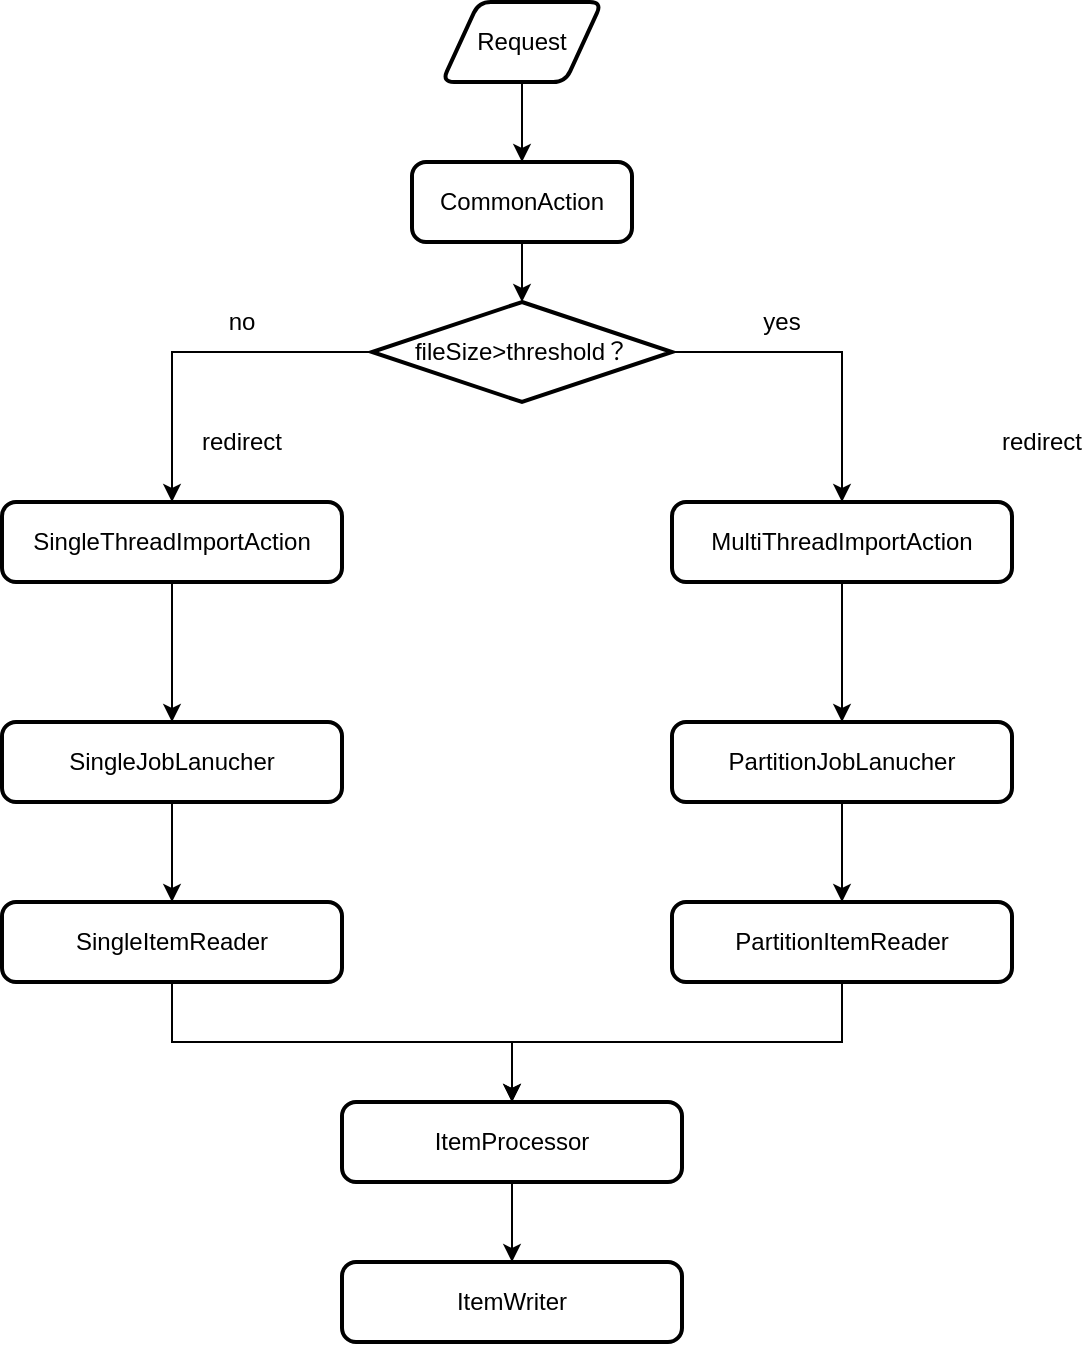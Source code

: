 <mxfile version="12.5.5" type="github">
  <diagram id="cAFr6N95PUNnEoPca_gN" name="第 1 页">
    <mxGraphModel dx="1244" dy="568" grid="1" gridSize="10" guides="1" tooltips="1" connect="1" arrows="1" fold="1" page="1" pageScale="1" pageWidth="827" pageHeight="1169" math="0" shadow="0">
      <root>
        <mxCell id="0"/>
        <mxCell id="1" parent="0"/>
        <mxCell id="3ejiPTtICGJsVeUH_O7t-10" style="edgeStyle=orthogonalEdgeStyle;rounded=0;orthogonalLoop=1;jettySize=auto;html=1;exitX=0.5;exitY=1;exitDx=0;exitDy=0;entryX=0.5;entryY=0;entryDx=0;entryDy=0;" parent="1" source="3ejiPTtICGJsVeUH_O7t-1" target="3ejiPTtICGJsVeUH_O7t-2" edge="1">
          <mxGeometry relative="1" as="geometry"/>
        </mxCell>
        <mxCell id="3ejiPTtICGJsVeUH_O7t-1" value="Request" style="shape=parallelogram;html=1;strokeWidth=2;perimeter=parallelogramPerimeter;whiteSpace=wrap;rounded=1;arcSize=12;size=0.23;" parent="1" vertex="1">
          <mxGeometry x="300" y="30" width="80" height="40" as="geometry"/>
        </mxCell>
        <mxCell id="3ejiPTtICGJsVeUH_O7t-11" style="edgeStyle=orthogonalEdgeStyle;rounded=0;orthogonalLoop=1;jettySize=auto;html=1;exitX=0.5;exitY=1;exitDx=0;exitDy=0;entryX=0.5;entryY=0;entryDx=0;entryDy=0;entryPerimeter=0;" parent="1" source="3ejiPTtICGJsVeUH_O7t-2" target="3ejiPTtICGJsVeUH_O7t-3" edge="1">
          <mxGeometry relative="1" as="geometry"/>
        </mxCell>
        <mxCell id="3ejiPTtICGJsVeUH_O7t-2" value="CommonAction" style="rounded=1;whiteSpace=wrap;html=1;absoluteArcSize=1;arcSize=14;strokeWidth=2;" parent="1" vertex="1">
          <mxGeometry x="285" y="110" width="110" height="40" as="geometry"/>
        </mxCell>
        <mxCell id="3ejiPTtICGJsVeUH_O7t-6" style="edgeStyle=orthogonalEdgeStyle;rounded=0;orthogonalLoop=1;jettySize=auto;html=1;exitX=0;exitY=0.5;exitDx=0;exitDy=0;exitPerimeter=0;entryX=0.5;entryY=0;entryDx=0;entryDy=0;" parent="1" source="3ejiPTtICGJsVeUH_O7t-3" target="3ejiPTtICGJsVeUH_O7t-4" edge="1">
          <mxGeometry relative="1" as="geometry"/>
        </mxCell>
        <mxCell id="3ejiPTtICGJsVeUH_O7t-7" style="edgeStyle=orthogonalEdgeStyle;rounded=0;orthogonalLoop=1;jettySize=auto;html=1;exitX=1;exitY=0.5;exitDx=0;exitDy=0;exitPerimeter=0;entryX=0.5;entryY=0;entryDx=0;entryDy=0;" parent="1" source="3ejiPTtICGJsVeUH_O7t-3" target="3ejiPTtICGJsVeUH_O7t-5" edge="1">
          <mxGeometry relative="1" as="geometry"/>
        </mxCell>
        <mxCell id="3ejiPTtICGJsVeUH_O7t-3" value="fileSize&amp;gt;threshold？" style="strokeWidth=2;html=1;shape=mxgraph.flowchart.decision;whiteSpace=wrap;" parent="1" vertex="1">
          <mxGeometry x="265" y="180" width="150" height="50" as="geometry"/>
        </mxCell>
        <mxCell id="NXjKKMXUYwiKTXubAeDR-5" style="edgeStyle=orthogonalEdgeStyle;rounded=0;orthogonalLoop=1;jettySize=auto;html=1;exitX=0.5;exitY=1;exitDx=0;exitDy=0;entryX=0.5;entryY=0;entryDx=0;entryDy=0;" edge="1" parent="1" source="3ejiPTtICGJsVeUH_O7t-4" target="3ejiPTtICGJsVeUH_O7t-15">
          <mxGeometry relative="1" as="geometry"/>
        </mxCell>
        <mxCell id="3ejiPTtICGJsVeUH_O7t-4" value="SingleThreadImportAction" style="rounded=1;whiteSpace=wrap;html=1;absoluteArcSize=1;arcSize=14;strokeWidth=2;" parent="1" vertex="1">
          <mxGeometry x="80" y="280" width="170" height="40" as="geometry"/>
        </mxCell>
        <mxCell id="NXjKKMXUYwiKTXubAeDR-7" style="edgeStyle=orthogonalEdgeStyle;rounded=0;orthogonalLoop=1;jettySize=auto;html=1;exitX=0.5;exitY=1;exitDx=0;exitDy=0;entryX=0.5;entryY=0;entryDx=0;entryDy=0;" edge="1" parent="1" source="3ejiPTtICGJsVeUH_O7t-5" target="3ejiPTtICGJsVeUH_O7t-16">
          <mxGeometry relative="1" as="geometry"/>
        </mxCell>
        <mxCell id="3ejiPTtICGJsVeUH_O7t-5" value="MultiThreadImportAction" style="rounded=1;whiteSpace=wrap;html=1;absoluteArcSize=1;arcSize=14;strokeWidth=2;" parent="1" vertex="1">
          <mxGeometry x="415" y="280" width="170" height="40" as="geometry"/>
        </mxCell>
        <mxCell id="3ejiPTtICGJsVeUH_O7t-8" value="no" style="text;html=1;strokeColor=none;fillColor=none;align=center;verticalAlign=middle;whiteSpace=wrap;rounded=0;" parent="1" vertex="1">
          <mxGeometry x="180" y="180" width="40" height="20" as="geometry"/>
        </mxCell>
        <mxCell id="3ejiPTtICGJsVeUH_O7t-9" value="yes" style="text;html=1;strokeColor=none;fillColor=none;align=center;verticalAlign=middle;whiteSpace=wrap;rounded=0;" parent="1" vertex="1">
          <mxGeometry x="450" y="180" width="40" height="20" as="geometry"/>
        </mxCell>
        <mxCell id="3ejiPTtICGJsVeUH_O7t-12" value="redirect" style="text;html=1;strokeColor=none;fillColor=none;align=center;verticalAlign=middle;whiteSpace=wrap;rounded=0;" parent="1" vertex="1">
          <mxGeometry x="180" y="240" width="40" height="20" as="geometry"/>
        </mxCell>
        <mxCell id="3ejiPTtICGJsVeUH_O7t-13" value="redirect" style="text;html=1;strokeColor=none;fillColor=none;align=center;verticalAlign=middle;whiteSpace=wrap;rounded=0;" parent="1" vertex="1">
          <mxGeometry x="580" y="240" width="40" height="20" as="geometry"/>
        </mxCell>
        <mxCell id="NXjKKMXUYwiKTXubAeDR-6" style="edgeStyle=orthogonalEdgeStyle;rounded=0;orthogonalLoop=1;jettySize=auto;html=1;exitX=0.5;exitY=1;exitDx=0;exitDy=0;entryX=0.5;entryY=0;entryDx=0;entryDy=0;" edge="1" parent="1" source="3ejiPTtICGJsVeUH_O7t-15" target="NXjKKMXUYwiKTXubAeDR-1">
          <mxGeometry relative="1" as="geometry"/>
        </mxCell>
        <mxCell id="3ejiPTtICGJsVeUH_O7t-15" value="SingleJobLanucher" style="rounded=1;whiteSpace=wrap;html=1;absoluteArcSize=1;arcSize=14;strokeWidth=2;" parent="1" vertex="1">
          <mxGeometry x="80" y="390" width="170" height="40" as="geometry"/>
        </mxCell>
        <mxCell id="NXjKKMXUYwiKTXubAeDR-8" style="edgeStyle=orthogonalEdgeStyle;rounded=0;orthogonalLoop=1;jettySize=auto;html=1;exitX=0.5;exitY=1;exitDx=0;exitDy=0;entryX=0.5;entryY=0;entryDx=0;entryDy=0;" edge="1" parent="1" source="3ejiPTtICGJsVeUH_O7t-16" target="NXjKKMXUYwiKTXubAeDR-2">
          <mxGeometry relative="1" as="geometry"/>
        </mxCell>
        <mxCell id="3ejiPTtICGJsVeUH_O7t-16" value="PartitionJobLanucher" style="rounded=1;whiteSpace=wrap;html=1;absoluteArcSize=1;arcSize=14;strokeWidth=2;" parent="1" vertex="1">
          <mxGeometry x="415" y="390" width="170" height="40" as="geometry"/>
        </mxCell>
        <mxCell id="NXjKKMXUYwiKTXubAeDR-9" style="edgeStyle=orthogonalEdgeStyle;rounded=0;orthogonalLoop=1;jettySize=auto;html=1;exitX=0.5;exitY=1;exitDx=0;exitDy=0;entryX=0.5;entryY=0;entryDx=0;entryDy=0;" edge="1" parent="1" source="NXjKKMXUYwiKTXubAeDR-1" target="NXjKKMXUYwiKTXubAeDR-3">
          <mxGeometry relative="1" as="geometry"/>
        </mxCell>
        <mxCell id="NXjKKMXUYwiKTXubAeDR-1" value="SingleItemReader" style="rounded=1;whiteSpace=wrap;html=1;absoluteArcSize=1;arcSize=14;strokeWidth=2;" vertex="1" parent="1">
          <mxGeometry x="80" y="480" width="170" height="40" as="geometry"/>
        </mxCell>
        <mxCell id="NXjKKMXUYwiKTXubAeDR-11" style="edgeStyle=orthogonalEdgeStyle;rounded=0;orthogonalLoop=1;jettySize=auto;html=1;exitX=0.5;exitY=1;exitDx=0;exitDy=0;entryX=0.5;entryY=0;entryDx=0;entryDy=0;" edge="1" parent="1" source="NXjKKMXUYwiKTXubAeDR-2" target="NXjKKMXUYwiKTXubAeDR-3">
          <mxGeometry relative="1" as="geometry"/>
        </mxCell>
        <mxCell id="NXjKKMXUYwiKTXubAeDR-2" value="PartitionItemReader" style="rounded=1;whiteSpace=wrap;html=1;absoluteArcSize=1;arcSize=14;strokeWidth=2;" vertex="1" parent="1">
          <mxGeometry x="415" y="480" width="170" height="40" as="geometry"/>
        </mxCell>
        <mxCell id="NXjKKMXUYwiKTXubAeDR-12" style="edgeStyle=orthogonalEdgeStyle;rounded=0;orthogonalLoop=1;jettySize=auto;html=1;exitX=0.5;exitY=1;exitDx=0;exitDy=0;entryX=0.5;entryY=0;entryDx=0;entryDy=0;" edge="1" parent="1" source="NXjKKMXUYwiKTXubAeDR-3" target="NXjKKMXUYwiKTXubAeDR-4">
          <mxGeometry relative="1" as="geometry"/>
        </mxCell>
        <mxCell id="NXjKKMXUYwiKTXubAeDR-3" value="ItemProcessor" style="rounded=1;whiteSpace=wrap;html=1;absoluteArcSize=1;arcSize=14;strokeWidth=2;" vertex="1" parent="1">
          <mxGeometry x="250" y="580" width="170" height="40" as="geometry"/>
        </mxCell>
        <mxCell id="NXjKKMXUYwiKTXubAeDR-4" value="ItemWriter" style="rounded=1;whiteSpace=wrap;html=1;absoluteArcSize=1;arcSize=14;strokeWidth=2;" vertex="1" parent="1">
          <mxGeometry x="250" y="660" width="170" height="40" as="geometry"/>
        </mxCell>
      </root>
    </mxGraphModel>
  </diagram>
</mxfile>
